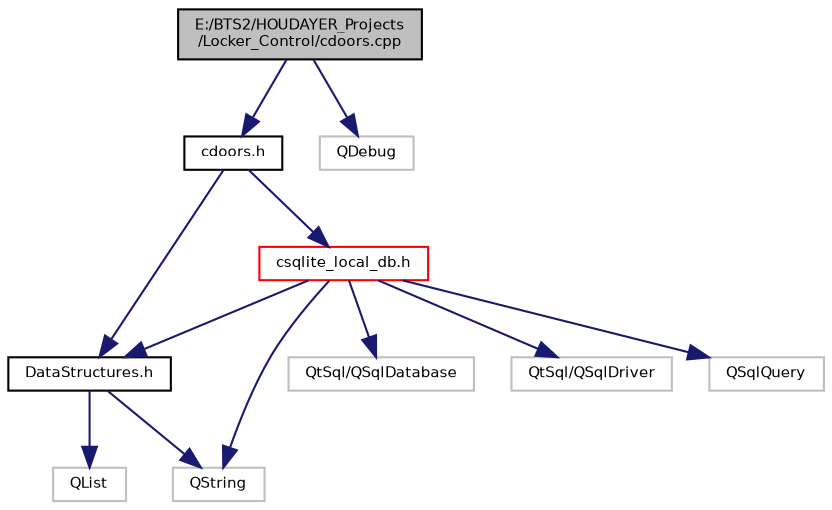 digraph "E:/BTS2/HOUDAYER_Projects/Locker_Control/cdoors.cpp"
{
 // INTERACTIVE_SVG=YES
  bgcolor="transparent";
  edge [fontname="Helvetica",fontsize="7",labelfontname="Helvetica",labelfontsize="7"];
  node [fontname="Helvetica",fontsize="7",shape=record];
  Node1 [label="E:/BTS2/HOUDAYER_Projects\l/Locker_Control/cdoors.cpp",height=0.2,width=0.4,color="black", fillcolor="grey75", style="filled", fontcolor="black"];
  Node1 -> Node2 [color="midnightblue",fontsize="7",style="solid",fontname="Helvetica"];
  Node2 [label="cdoors.h",height=0.2,width=0.4,color="black",URL="$cdoors_8h.html"];
  Node2 -> Node3 [color="midnightblue",fontsize="7",style="solid",fontname="Helvetica"];
  Node3 [label="DataStructures.h",height=0.2,width=0.4,color="black",URL="$_data_structures_8h.html",tooltip="Definnitions des formats de communications des données entre les classes de l&#39;application LC..."];
  Node3 -> Node4 [color="midnightblue",fontsize="7",style="solid",fontname="Helvetica"];
  Node4 [label="QString",height=0.2,width=0.4,color="grey75"];
  Node3 -> Node5 [color="midnightblue",fontsize="7",style="solid",fontname="Helvetica"];
  Node5 [label="QList",height=0.2,width=0.4,color="grey75"];
  Node2 -> Node6 [color="midnightblue",fontsize="7",style="solid",fontname="Helvetica"];
  Node6 [label="csqlite_local_db.h",height=0.2,width=0.4,color="red",URL="$csqlite__local__db_8h.html"];
  Node6 -> Node4 [color="midnightblue",fontsize="7",style="solid",fontname="Helvetica"];
  Node6 -> Node7 [color="midnightblue",fontsize="7",style="solid",fontname="Helvetica"];
  Node7 [label="QtSql/QSqlDatabase",height=0.2,width=0.4,color="grey75"];
  Node6 -> Node8 [color="midnightblue",fontsize="7",style="solid",fontname="Helvetica"];
  Node8 [label="QtSql/QSqlDriver",height=0.2,width=0.4,color="grey75"];
  Node6 -> Node9 [color="midnightblue",fontsize="7",style="solid",fontname="Helvetica"];
  Node9 [label="QSqlQuery",height=0.2,width=0.4,color="grey75"];
  Node6 -> Node3 [color="midnightblue",fontsize="7",style="solid",fontname="Helvetica"];
  Node1 -> Node10 [color="midnightblue",fontsize="7",style="solid",fontname="Helvetica"];
  Node10 [label="QDebug",height=0.2,width=0.4,color="grey75"];
}
